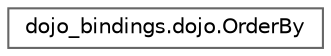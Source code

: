 digraph "Graphical Class Hierarchy"
{
 // LATEX_PDF_SIZE
  bgcolor="transparent";
  edge [fontname=Helvetica,fontsize=10,labelfontname=Helvetica,labelfontsize=10];
  node [fontname=Helvetica,fontsize=10,shape=box,height=0.2,width=0.4];
  rankdir="LR";
  Node0 [id="Node000000",label="dojo_bindings.dojo.OrderBy",height=0.2,width=0.4,color="grey40", fillcolor="white", style="filled",URL="$structdojo__bindings_1_1dojo_1_1_order_by.html",tooltip=" "];
}
